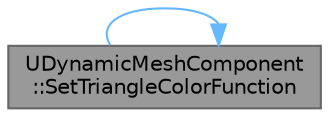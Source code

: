 digraph "UDynamicMeshComponent::SetTriangleColorFunction"
{
 // INTERACTIVE_SVG=YES
 // LATEX_PDF_SIZE
  bgcolor="transparent";
  edge [fontname=Helvetica,fontsize=10,labelfontname=Helvetica,labelfontsize=10];
  node [fontname=Helvetica,fontsize=10,shape=box,height=0.2,width=0.4];
  rankdir="RL";
  Node1 [id="Node000001",label="UDynamicMeshComponent\l::SetTriangleColorFunction",height=0.2,width=0.4,color="gray40", fillcolor="grey60", style="filled", fontcolor="black",tooltip="Set an active triangle color function if one exists, and update the mesh."];
  Node1 -> Node1 [id="edge1_Node000001_Node000001",dir="back",color="steelblue1",style="solid",tooltip=" "];
}
